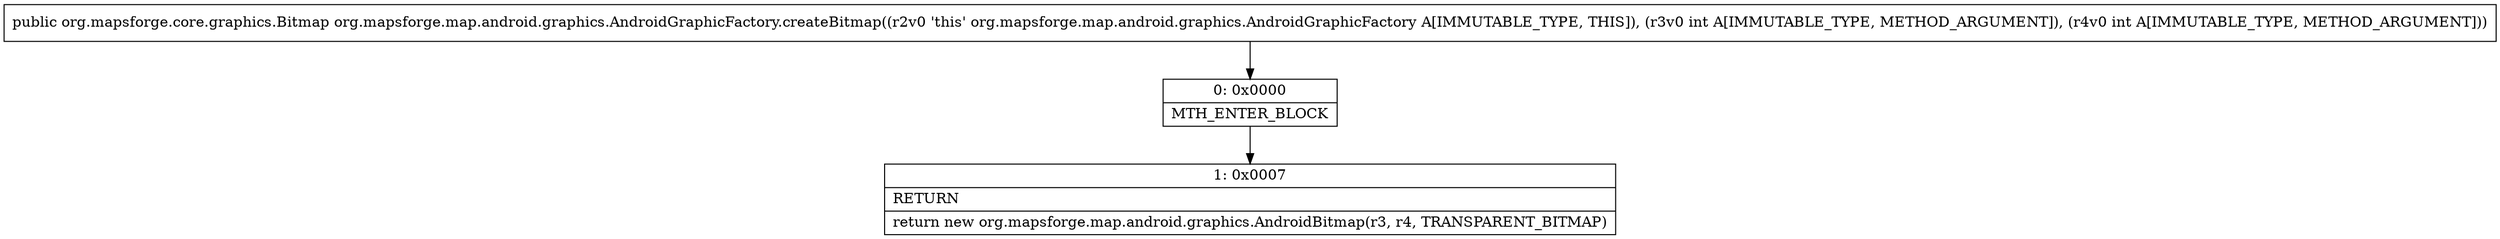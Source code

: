 digraph "CFG fororg.mapsforge.map.android.graphics.AndroidGraphicFactory.createBitmap(II)Lorg\/mapsforge\/core\/graphics\/Bitmap;" {
Node_0 [shape=record,label="{0\:\ 0x0000|MTH_ENTER_BLOCK\l}"];
Node_1 [shape=record,label="{1\:\ 0x0007|RETURN\l|return new org.mapsforge.map.android.graphics.AndroidBitmap(r3, r4, TRANSPARENT_BITMAP)\l}"];
MethodNode[shape=record,label="{public org.mapsforge.core.graphics.Bitmap org.mapsforge.map.android.graphics.AndroidGraphicFactory.createBitmap((r2v0 'this' org.mapsforge.map.android.graphics.AndroidGraphicFactory A[IMMUTABLE_TYPE, THIS]), (r3v0 int A[IMMUTABLE_TYPE, METHOD_ARGUMENT]), (r4v0 int A[IMMUTABLE_TYPE, METHOD_ARGUMENT])) }"];
MethodNode -> Node_0;
Node_0 -> Node_1;
}

